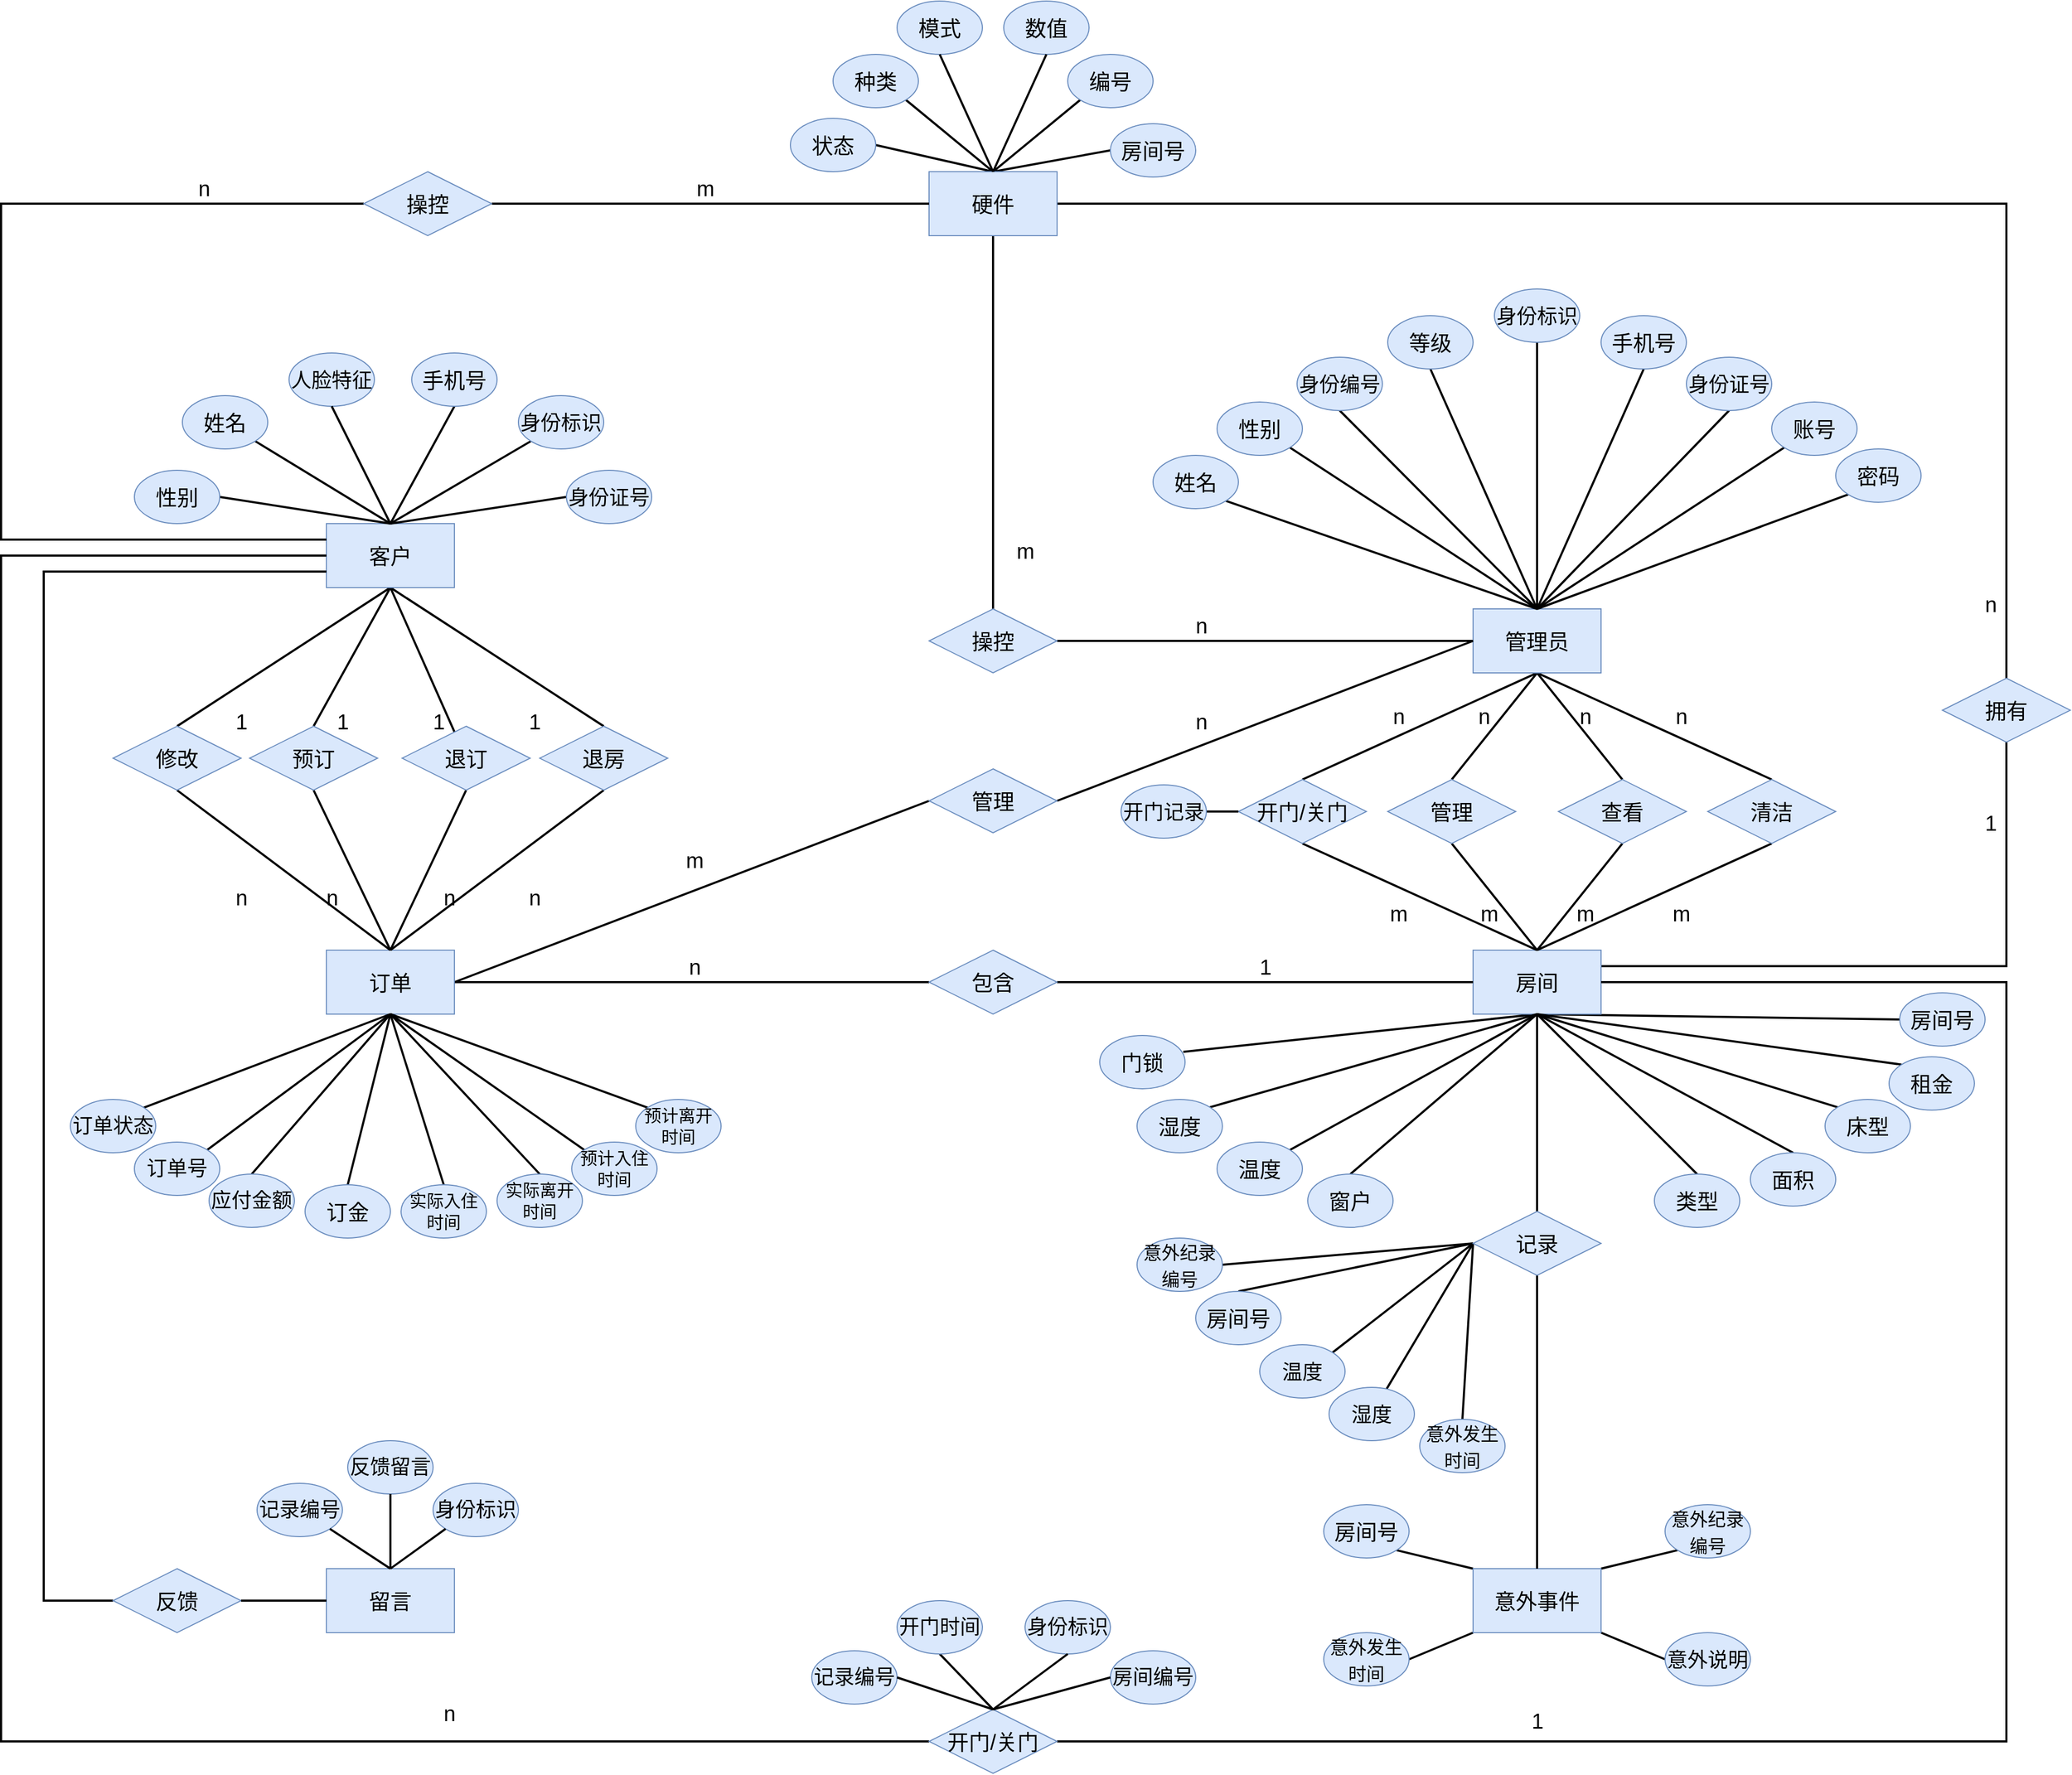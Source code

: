 <mxfile version="14.6.13" type="device"><diagram id="RHbiaUiop1bYBgkqb_Qx" name="Page-1"><mxGraphModel dx="1551" dy="1380" grid="1" gridSize="10" guides="1" tooltips="1" connect="1" arrows="1" fold="1" page="1" pageScale="1" pageWidth="2339" pageHeight="3300" math="0" shadow="0"><root><mxCell id="0"/><mxCell id="1" parent="0"/><mxCell id="jXNjeqNvcFbAHxmj4MXC-11" style="rounded=0;orthogonalLoop=1;jettySize=auto;html=1;exitX=0.5;exitY=1;exitDx=0;exitDy=0;startArrow=none;startFill=0;endArrow=none;endFill=0;strokeWidth=2;fontSize=20;" parent="1" source="jXNjeqNvcFbAHxmj4MXC-1" target="jXNjeqNvcFbAHxmj4MXC-6" edge="1"><mxGeometry relative="1" as="geometry"/></mxCell><mxCell id="jXNjeqNvcFbAHxmj4MXC-13" style="rounded=0;orthogonalLoop=1;jettySize=auto;html=1;exitX=0.5;exitY=1;exitDx=0;exitDy=0;entryX=0.5;entryY=0;entryDx=0;entryDy=0;startArrow=none;startFill=0;endArrow=none;endFill=0;strokeWidth=2;fontSize=20;" parent="1" source="jXNjeqNvcFbAHxmj4MXC-1" target="jXNjeqNvcFbAHxmj4MXC-8" edge="1"><mxGeometry relative="1" as="geometry"/></mxCell><mxCell id="jXNjeqNvcFbAHxmj4MXC-14" style="edgeStyle=none;rounded=0;orthogonalLoop=1;jettySize=auto;html=1;exitX=0.5;exitY=1;exitDx=0;exitDy=0;entryX=0.5;entryY=0;entryDx=0;entryDy=0;startArrow=none;startFill=0;endArrow=none;endFill=0;strokeWidth=2;fontSize=20;" parent="1" source="jXNjeqNvcFbAHxmj4MXC-1" target="jXNjeqNvcFbAHxmj4MXC-9" edge="1"><mxGeometry relative="1" as="geometry"/></mxCell><mxCell id="jXNjeqNvcFbAHxmj4MXC-59" style="edgeStyle=none;rounded=0;orthogonalLoop=1;jettySize=auto;html=1;exitX=0.5;exitY=1;exitDx=0;exitDy=0;entryX=0.5;entryY=0;entryDx=0;entryDy=0;fontSize=20;startArrow=none;startFill=0;endArrow=none;endFill=0;strokeWidth=2;" parent="1" source="jXNjeqNvcFbAHxmj4MXC-1" target="jXNjeqNvcFbAHxmj4MXC-58" edge="1"><mxGeometry relative="1" as="geometry"/></mxCell><mxCell id="jXNjeqNvcFbAHxmj4MXC-1" value="客户" style="rounded=0;whiteSpace=wrap;html=1;fillColor=#dae8fc;strokeColor=#6c8ebf;fontSize=20;" parent="1" vertex="1"><mxGeometry x="585" y="890" width="120" height="60" as="geometry"/></mxCell><mxCell id="jXNjeqNvcFbAHxmj4MXC-33" style="edgeStyle=none;rounded=0;orthogonalLoop=1;jettySize=auto;html=1;exitX=1;exitY=0.5;exitDx=0;exitDy=0;entryX=0;entryY=0.5;entryDx=0;entryDy=0;fontSize=20;startArrow=none;startFill=0;endArrow=none;endFill=0;strokeWidth=2;" parent="1" source="jXNjeqNvcFbAHxmj4MXC-2" target="jXNjeqNvcFbAHxmj4MXC-32" edge="1"><mxGeometry relative="1" as="geometry"/></mxCell><mxCell id="jXNjeqNvcFbAHxmj4MXC-40" style="rounded=0;orthogonalLoop=1;jettySize=auto;html=1;exitX=1;exitY=0.5;exitDx=0;exitDy=0;entryX=0;entryY=0.5;entryDx=0;entryDy=0;fontSize=20;startArrow=none;startFill=0;endArrow=none;endFill=0;strokeWidth=2;" parent="1" source="jXNjeqNvcFbAHxmj4MXC-2" target="jXNjeqNvcFbAHxmj4MXC-7" edge="1"><mxGeometry relative="1" as="geometry"/></mxCell><mxCell id="jXNjeqNvcFbAHxmj4MXC-2" value="订单" style="rounded=0;whiteSpace=wrap;html=1;fillColor=#dae8fc;strokeColor=#6c8ebf;fontSize=20;" parent="1" vertex="1"><mxGeometry x="585" y="1290" width="120" height="60" as="geometry"/></mxCell><mxCell id="jXNjeqNvcFbAHxmj4MXC-23" style="edgeStyle=none;rounded=0;orthogonalLoop=1;jettySize=auto;html=1;exitX=0.5;exitY=1;exitDx=0;exitDy=0;entryX=0.5;entryY=0;entryDx=0;entryDy=0;fontSize=20;startArrow=none;startFill=0;endArrow=none;endFill=0;strokeWidth=2;" parent="1" source="jXNjeqNvcFbAHxmj4MXC-4" target="jXNjeqNvcFbAHxmj4MXC-22" edge="1"><mxGeometry relative="1" as="geometry"/></mxCell><mxCell id="jXNjeqNvcFbAHxmj4MXC-28" style="edgeStyle=none;rounded=0;orthogonalLoop=1;jettySize=auto;html=1;exitX=0.5;exitY=1;exitDx=0;exitDy=0;entryX=0.5;entryY=0;entryDx=0;entryDy=0;fontSize=20;startArrow=none;startFill=0;endArrow=none;endFill=0;strokeWidth=2;" parent="1" source="jXNjeqNvcFbAHxmj4MXC-4" target="jXNjeqNvcFbAHxmj4MXC-26" edge="1"><mxGeometry relative="1" as="geometry"/></mxCell><mxCell id="jXNjeqNvcFbAHxmj4MXC-29" style="edgeStyle=none;rounded=0;orthogonalLoop=1;jettySize=auto;html=1;exitX=0.5;exitY=1;exitDx=0;exitDy=0;entryX=0.5;entryY=0;entryDx=0;entryDy=0;fontSize=20;startArrow=none;startFill=0;endArrow=none;endFill=0;strokeWidth=2;" parent="1" source="jXNjeqNvcFbAHxmj4MXC-4" target="jXNjeqNvcFbAHxmj4MXC-27" edge="1"><mxGeometry relative="1" as="geometry"/></mxCell><mxCell id="jXNjeqNvcFbAHxmj4MXC-81" style="edgeStyle=none;rounded=0;orthogonalLoop=1;jettySize=auto;html=1;exitX=0.5;exitY=1;exitDx=0;exitDy=0;entryX=0.5;entryY=0;entryDx=0;entryDy=0;fontSize=20;startArrow=none;startFill=0;endArrow=none;endFill=0;strokeWidth=2;" parent="1" source="jXNjeqNvcFbAHxmj4MXC-4" target="jXNjeqNvcFbAHxmj4MXC-80" edge="1"><mxGeometry relative="1" as="geometry"/></mxCell><mxCell id="jXNjeqNvcFbAHxmj4MXC-4" value="管理员" style="rounded=0;whiteSpace=wrap;html=1;fillColor=#dae8fc;strokeColor=#6c8ebf;fontSize=20;" parent="1" vertex="1"><mxGeometry x="1660" y="970" width="120" height="60" as="geometry"/></mxCell><mxCell id="jXNjeqNvcFbAHxmj4MXC-90" style="edgeStyle=orthogonalEdgeStyle;rounded=0;orthogonalLoop=1;jettySize=auto;html=1;exitX=1;exitY=0.25;exitDx=0;exitDy=0;entryX=0.5;entryY=1;entryDx=0;entryDy=0;fontSize=20;startArrow=none;startFill=0;endArrow=none;endFill=0;strokeWidth=2;" parent="1" source="jXNjeqNvcFbAHxmj4MXC-5" target="jXNjeqNvcFbAHxmj4MXC-36" edge="1"><mxGeometry relative="1" as="geometry"/></mxCell><mxCell id="Fq0jTe8_A1v74VVec2fZ-3" style="edgeStyle=none;rounded=0;orthogonalLoop=1;jettySize=auto;html=1;exitX=0.5;exitY=1;exitDx=0;exitDy=0;entryX=0.979;entryY=0.307;entryDx=0;entryDy=0;entryPerimeter=0;endArrow=none;endFill=0;strokeWidth=2;" parent="1" source="jXNjeqNvcFbAHxmj4MXC-5" target="jXNjeqNvcFbAHxmj4MXC-161" edge="1"><mxGeometry relative="1" as="geometry"/></mxCell><mxCell id="Fq0jTe8_A1v74VVec2fZ-6" style="edgeStyle=none;rounded=0;orthogonalLoop=1;jettySize=auto;html=1;exitX=0.5;exitY=1;exitDx=0;exitDy=0;entryX=0.5;entryY=0;entryDx=0;entryDy=0;endArrow=none;endFill=0;strokeWidth=2;" parent="1" source="jXNjeqNvcFbAHxmj4MXC-5" target="Fq0jTe8_A1v74VVec2fZ-5" edge="1"><mxGeometry relative="1" as="geometry"/></mxCell><mxCell id="Fq0jTe8_A1v74VVec2fZ-14" style="edgeStyle=none;rounded=0;orthogonalLoop=1;jettySize=auto;html=1;exitX=0.5;exitY=1;exitDx=0;exitDy=0;entryX=0;entryY=0.5;entryDx=0;entryDy=0;endArrow=none;endFill=0;strokeWidth=2;" parent="1" source="jXNjeqNvcFbAHxmj4MXC-5" target="jXNjeqNvcFbAHxmj4MXC-156" edge="1"><mxGeometry relative="1" as="geometry"/></mxCell><mxCell id="jXNjeqNvcFbAHxmj4MXC-5" value="房间" style="rounded=0;whiteSpace=wrap;html=1;fillColor=#dae8fc;strokeColor=#6c8ebf;fontSize=20;" parent="1" vertex="1"><mxGeometry x="1660" y="1290" width="120" height="60" as="geometry"/></mxCell><mxCell id="jXNjeqNvcFbAHxmj4MXC-61" style="edgeStyle=none;rounded=0;orthogonalLoop=1;jettySize=auto;html=1;exitX=0.5;exitY=1;exitDx=0;exitDy=0;fontSize=20;startArrow=none;startFill=0;endArrow=none;endFill=0;strokeWidth=2;entryX=0.5;entryY=0;entryDx=0;entryDy=0;" parent="1" source="jXNjeqNvcFbAHxmj4MXC-6" target="jXNjeqNvcFbAHxmj4MXC-2" edge="1"><mxGeometry relative="1" as="geometry"><mxPoint x="670" y="1250" as="targetPoint"/></mxGeometry></mxCell><mxCell id="jXNjeqNvcFbAHxmj4MXC-6" value="退订" style="rhombus;whiteSpace=wrap;html=1;fillColor=#dae8fc;strokeColor=#6c8ebf;fontSize=20;" parent="1" vertex="1"><mxGeometry x="656" y="1080" width="120" height="60" as="geometry"/></mxCell><mxCell id="jXNjeqNvcFbAHxmj4MXC-18" style="edgeStyle=none;rounded=0;orthogonalLoop=1;jettySize=auto;html=1;exitX=1;exitY=0.5;exitDx=0;exitDy=0;entryX=0;entryY=0.5;entryDx=0;entryDy=0;startArrow=none;startFill=0;endArrow=none;endFill=0;strokeWidth=2;fontSize=20;" parent="1" source="jXNjeqNvcFbAHxmj4MXC-7" target="jXNjeqNvcFbAHxmj4MXC-4" edge="1"><mxGeometry relative="1" as="geometry"/></mxCell><mxCell id="jXNjeqNvcFbAHxmj4MXC-7" value="管理" style="rhombus;whiteSpace=wrap;html=1;fillColor=#dae8fc;strokeColor=#6c8ebf;fontSize=20;" parent="1" vertex="1"><mxGeometry x="1150" y="1120" width="120" height="60" as="geometry"/></mxCell><mxCell id="jXNjeqNvcFbAHxmj4MXC-15" style="edgeStyle=none;rounded=0;orthogonalLoop=1;jettySize=auto;html=1;exitX=0.5;exitY=1;exitDx=0;exitDy=0;entryX=0.5;entryY=0;entryDx=0;entryDy=0;startArrow=none;startFill=0;endArrow=none;endFill=0;strokeWidth=2;fontSize=20;" parent="1" source="jXNjeqNvcFbAHxmj4MXC-8" target="jXNjeqNvcFbAHxmj4MXC-2" edge="1"><mxGeometry relative="1" as="geometry"/></mxCell><mxCell id="jXNjeqNvcFbAHxmj4MXC-8" value="预订" style="rhombus;whiteSpace=wrap;html=1;fillColor=#dae8fc;strokeColor=#6c8ebf;fontSize=20;" parent="1" vertex="1"><mxGeometry x="513" y="1080" width="120" height="60" as="geometry"/></mxCell><mxCell id="jXNjeqNvcFbAHxmj4MXC-16" style="edgeStyle=none;rounded=0;orthogonalLoop=1;jettySize=auto;html=1;exitX=0.5;exitY=1;exitDx=0;exitDy=0;entryX=0.5;entryY=0;entryDx=0;entryDy=0;startArrow=none;startFill=0;endArrow=none;endFill=0;strokeWidth=2;fontSize=20;" parent="1" source="jXNjeqNvcFbAHxmj4MXC-9" target="jXNjeqNvcFbAHxmj4MXC-2" edge="1"><mxGeometry relative="1" as="geometry"/></mxCell><mxCell id="jXNjeqNvcFbAHxmj4MXC-9" value="退房" style="rhombus;whiteSpace=wrap;html=1;fillColor=#dae8fc;strokeColor=#6c8ebf;fontSize=20;" parent="1" vertex="1"><mxGeometry x="785" y="1080" width="120" height="60" as="geometry"/></mxCell><mxCell id="jXNjeqNvcFbAHxmj4MXC-19" value="n" style="text;html=1;align=center;verticalAlign=middle;resizable=0;points=[];autosize=1;strokeColor=none;fontSize=20;" parent="1" vertex="1"><mxGeometry x="1390" y="1060" width="30" height="30" as="geometry"/></mxCell><mxCell id="jXNjeqNvcFbAHxmj4MXC-20" value="m" style="text;html=1;align=center;verticalAlign=middle;resizable=0;points=[];autosize=1;strokeColor=none;fontSize=20;" parent="1" vertex="1"><mxGeometry x="915" y="1190" width="30" height="30" as="geometry"/></mxCell><mxCell id="jXNjeqNvcFbAHxmj4MXC-24" style="edgeStyle=none;rounded=0;orthogonalLoop=1;jettySize=auto;html=1;exitX=0.5;exitY=1;exitDx=0;exitDy=0;entryX=0.5;entryY=0;entryDx=0;entryDy=0;fontSize=20;startArrow=none;startFill=0;endArrow=none;endFill=0;strokeWidth=2;" parent="1" source="jXNjeqNvcFbAHxmj4MXC-22" target="jXNjeqNvcFbAHxmj4MXC-5" edge="1"><mxGeometry relative="1" as="geometry"/></mxCell><mxCell id="jXNjeqNvcFbAHxmj4MXC-22" value="管理" style="rhombus;whiteSpace=wrap;html=1;fillColor=#dae8fc;strokeColor=#6c8ebf;fontSize=20;" parent="1" vertex="1"><mxGeometry x="1580" y="1130" width="120" height="60" as="geometry"/></mxCell><mxCell id="jXNjeqNvcFbAHxmj4MXC-38" style="edgeStyle=elbowEdgeStyle;rounded=0;orthogonalLoop=1;jettySize=auto;html=1;exitX=1;exitY=0.5;exitDx=0;exitDy=0;entryX=0.5;entryY=0;entryDx=0;entryDy=0;fontSize=20;startArrow=none;startFill=0;endArrow=none;endFill=0;strokeWidth=2;" parent="1" source="jXNjeqNvcFbAHxmj4MXC-25" target="jXNjeqNvcFbAHxmj4MXC-36" edge="1"><mxGeometry relative="1" as="geometry"><Array as="points"><mxPoint x="2160" y="940"/><mxPoint x="1990" y="950"/></Array></mxGeometry></mxCell><mxCell id="jXNjeqNvcFbAHxmj4MXC-50" style="edgeStyle=none;rounded=0;orthogonalLoop=1;jettySize=auto;html=1;exitX=0.5;exitY=1;exitDx=0;exitDy=0;entryX=0.5;entryY=0;entryDx=0;entryDy=0;fontSize=20;startArrow=none;startFill=0;endArrow=none;endFill=0;strokeWidth=2;" parent="1" source="jXNjeqNvcFbAHxmj4MXC-25" target="jXNjeqNvcFbAHxmj4MXC-46" edge="1"><mxGeometry relative="1" as="geometry"/></mxCell><mxCell id="jXNjeqNvcFbAHxmj4MXC-111" style="rounded=0;orthogonalLoop=1;jettySize=auto;html=1;exitX=0.5;exitY=0;exitDx=0;exitDy=0;entryX=1;entryY=1;entryDx=0;entryDy=0;fontSize=20;startArrow=none;startFill=0;endArrow=none;endFill=0;strokeWidth=2;" parent="1" source="jXNjeqNvcFbAHxmj4MXC-25" target="jXNjeqNvcFbAHxmj4MXC-106" edge="1"><mxGeometry relative="1" as="geometry"/></mxCell><mxCell id="jXNjeqNvcFbAHxmj4MXC-114" style="edgeStyle=none;rounded=0;orthogonalLoop=1;jettySize=auto;html=1;exitX=0.5;exitY=0;exitDx=0;exitDy=0;entryX=0;entryY=1;entryDx=0;entryDy=0;fontSize=20;startArrow=none;startFill=0;endArrow=none;endFill=0;strokeWidth=2;" parent="1" source="jXNjeqNvcFbAHxmj4MXC-25" target="jXNjeqNvcFbAHxmj4MXC-108" edge="1"><mxGeometry relative="1" as="geometry"/></mxCell><mxCell id="jXNjeqNvcFbAHxmj4MXC-116" style="edgeStyle=none;rounded=0;orthogonalLoop=1;jettySize=auto;html=1;exitX=0.5;exitY=0;exitDx=0;exitDy=0;entryX=0;entryY=0.5;entryDx=0;entryDy=0;fontSize=20;startArrow=none;startFill=0;endArrow=none;endFill=0;strokeWidth=2;" parent="1" source="jXNjeqNvcFbAHxmj4MXC-25" target="jXNjeqNvcFbAHxmj4MXC-109" edge="1"><mxGeometry relative="1" as="geometry"/></mxCell><mxCell id="jXNjeqNvcFbAHxmj4MXC-117" style="edgeStyle=none;rounded=0;orthogonalLoop=1;jettySize=auto;html=1;exitX=0.5;exitY=0;exitDx=0;exitDy=0;entryX=1;entryY=0.5;entryDx=0;entryDy=0;fontSize=20;startArrow=none;startFill=0;endArrow=none;endFill=0;strokeWidth=2;" parent="1" source="jXNjeqNvcFbAHxmj4MXC-25" target="jXNjeqNvcFbAHxmj4MXC-105" edge="1"><mxGeometry relative="1" as="geometry"/></mxCell><mxCell id="jXNjeqNvcFbAHxmj4MXC-25" value="硬件" style="rounded=0;whiteSpace=wrap;html=1;fillColor=#dae8fc;strokeColor=#6c8ebf;fontSize=20;" parent="1" vertex="1"><mxGeometry x="1150" y="560" width="120" height="60" as="geometry"/></mxCell><mxCell id="jXNjeqNvcFbAHxmj4MXC-82" style="edgeStyle=none;rounded=0;orthogonalLoop=1;jettySize=auto;html=1;exitX=0.5;exitY=1;exitDx=0;exitDy=0;entryX=0.5;entryY=0;entryDx=0;entryDy=0;fontSize=20;startArrow=none;startFill=0;endArrow=none;endFill=0;strokeWidth=2;" parent="1" source="jXNjeqNvcFbAHxmj4MXC-26" target="jXNjeqNvcFbAHxmj4MXC-5" edge="1"><mxGeometry relative="1" as="geometry"/></mxCell><mxCell id="jXNjeqNvcFbAHxmj4MXC-26" value="开门/关门" style="rhombus;whiteSpace=wrap;html=1;fillColor=#dae8fc;strokeColor=#6c8ebf;fontSize=20;" parent="1" vertex="1"><mxGeometry x="1440" y="1130" width="120" height="60" as="geometry"/></mxCell><mxCell id="jXNjeqNvcFbAHxmj4MXC-31" style="edgeStyle=none;rounded=0;orthogonalLoop=1;jettySize=auto;html=1;exitX=0.5;exitY=1;exitDx=0;exitDy=0;entryX=0.5;entryY=0;entryDx=0;entryDy=0;fontSize=20;startArrow=none;startFill=0;endArrow=none;endFill=0;strokeWidth=2;" parent="1" source="jXNjeqNvcFbAHxmj4MXC-27" target="jXNjeqNvcFbAHxmj4MXC-5" edge="1"><mxGeometry relative="1" as="geometry"/></mxCell><mxCell id="jXNjeqNvcFbAHxmj4MXC-27" value="查看" style="rhombus;whiteSpace=wrap;html=1;fillColor=#dae8fc;strokeColor=#6c8ebf;fontSize=20;" parent="1" vertex="1"><mxGeometry x="1740" y="1130" width="120" height="60" as="geometry"/></mxCell><mxCell id="jXNjeqNvcFbAHxmj4MXC-34" style="edgeStyle=none;rounded=0;orthogonalLoop=1;jettySize=auto;html=1;exitX=1;exitY=0.5;exitDx=0;exitDy=0;entryX=0;entryY=0.5;entryDx=0;entryDy=0;fontSize=20;startArrow=none;startFill=0;endArrow=none;endFill=0;strokeWidth=2;" parent="1" source="jXNjeqNvcFbAHxmj4MXC-32" target="jXNjeqNvcFbAHxmj4MXC-5" edge="1"><mxGeometry relative="1" as="geometry"/></mxCell><mxCell id="jXNjeqNvcFbAHxmj4MXC-32" value="包含" style="rhombus;whiteSpace=wrap;html=1;fillColor=#dae8fc;strokeColor=#6c8ebf;fontSize=20;" parent="1" vertex="1"><mxGeometry x="1150" y="1290" width="120" height="60" as="geometry"/></mxCell><mxCell id="jXNjeqNvcFbAHxmj4MXC-36" value="拥有" style="rhombus;whiteSpace=wrap;html=1;fillColor=#dae8fc;strokeColor=#6c8ebf;fontSize=20;" parent="1" vertex="1"><mxGeometry x="2100" y="1035" width="120" height="60" as="geometry"/></mxCell><mxCell id="jXNjeqNvcFbAHxmj4MXC-42" value="1" style="text;html=1;align=center;verticalAlign=middle;resizable=0;points=[];autosize=1;strokeColor=none;fontSize=20;" parent="1" vertex="1"><mxGeometry x="2130" y="1155" width="30" height="30" as="geometry"/></mxCell><mxCell id="jXNjeqNvcFbAHxmj4MXC-45" value="n" style="text;html=1;align=center;verticalAlign=middle;resizable=0;points=[];autosize=1;strokeColor=none;fontSize=20;" parent="1" vertex="1"><mxGeometry x="2130" y="950" width="30" height="30" as="geometry"/></mxCell><mxCell id="jXNjeqNvcFbAHxmj4MXC-51" style="edgeStyle=none;rounded=0;orthogonalLoop=1;jettySize=auto;html=1;exitX=1;exitY=0.5;exitDx=0;exitDy=0;fontSize=20;startArrow=none;startFill=0;endArrow=none;endFill=0;strokeWidth=2;" parent="1" source="jXNjeqNvcFbAHxmj4MXC-46" target="jXNjeqNvcFbAHxmj4MXC-4" edge="1"><mxGeometry relative="1" as="geometry"/></mxCell><mxCell id="jXNjeqNvcFbAHxmj4MXC-46" value="操控" style="rhombus;whiteSpace=wrap;html=1;fillColor=#dae8fc;strokeColor=#6c8ebf;fontSize=20;" parent="1" vertex="1"><mxGeometry x="1150" y="970" width="120" height="60" as="geometry"/></mxCell><mxCell id="jXNjeqNvcFbAHxmj4MXC-49" style="edgeStyle=none;rounded=0;orthogonalLoop=1;jettySize=auto;html=1;exitX=1;exitY=0.5;exitDx=0;exitDy=0;fontSize=20;startArrow=none;startFill=0;endArrow=none;endFill=0;strokeWidth=2;" parent="1" source="jXNjeqNvcFbAHxmj4MXC-47" target="jXNjeqNvcFbAHxmj4MXC-25" edge="1"><mxGeometry relative="1" as="geometry"/></mxCell><mxCell id="ClBhQwS-vTygJdcU1Dl9-3" style="edgeStyle=orthogonalEdgeStyle;rounded=0;orthogonalLoop=1;jettySize=auto;html=1;exitX=0;exitY=0.5;exitDx=0;exitDy=0;entryX=0;entryY=0.25;entryDx=0;entryDy=0;endArrow=none;endFill=0;strokeWidth=2;" parent="1" source="jXNjeqNvcFbAHxmj4MXC-47" target="jXNjeqNvcFbAHxmj4MXC-1" edge="1"><mxGeometry relative="1" as="geometry"><Array as="points"><mxPoint x="280" y="590"/><mxPoint x="280" y="905"/></Array></mxGeometry></mxCell><mxCell id="jXNjeqNvcFbAHxmj4MXC-47" value="操控" style="rhombus;whiteSpace=wrap;html=1;fillColor=#dae8fc;strokeColor=#6c8ebf;fontSize=20;" parent="1" vertex="1"><mxGeometry x="620" y="560" width="120" height="60" as="geometry"/></mxCell><mxCell id="jXNjeqNvcFbAHxmj4MXC-53" value="m" style="text;html=1;align=center;verticalAlign=middle;resizable=0;points=[];autosize=1;strokeColor=none;fontSize=20;" parent="1" vertex="1"><mxGeometry x="925" y="560" width="30" height="30" as="geometry"/></mxCell><mxCell id="jXNjeqNvcFbAHxmj4MXC-55" value="n" style="text;html=1;align=center;verticalAlign=middle;resizable=0;points=[];autosize=1;strokeColor=none;fontSize=20;" parent="1" vertex="1"><mxGeometry x="1390" y="970" width="30" height="30" as="geometry"/></mxCell><mxCell id="jXNjeqNvcFbAHxmj4MXC-56" value="m" style="text;html=1;align=center;verticalAlign=middle;resizable=0;points=[];autosize=1;strokeColor=none;fontSize=20;" parent="1" vertex="1"><mxGeometry x="1225" y="900" width="30" height="30" as="geometry"/></mxCell><mxCell id="jXNjeqNvcFbAHxmj4MXC-57" value="1" style="text;html=1;align=center;verticalAlign=middle;resizable=0;points=[];autosize=1;strokeColor=none;fontSize=20;" parent="1" vertex="1"><mxGeometry x="490" y="1060" width="30" height="30" as="geometry"/></mxCell><mxCell id="jXNjeqNvcFbAHxmj4MXC-60" style="edgeStyle=none;rounded=0;orthogonalLoop=1;jettySize=auto;html=1;exitX=0.5;exitY=1;exitDx=0;exitDy=0;entryX=0.5;entryY=0;entryDx=0;entryDy=0;fontSize=20;startArrow=none;startFill=0;endArrow=none;endFill=0;strokeWidth=2;" parent="1" source="jXNjeqNvcFbAHxmj4MXC-58" target="jXNjeqNvcFbAHxmj4MXC-2" edge="1"><mxGeometry relative="1" as="geometry"/></mxCell><mxCell id="jXNjeqNvcFbAHxmj4MXC-58" value="修改" style="rhombus;whiteSpace=wrap;html=1;fillColor=#dae8fc;strokeColor=#6c8ebf;fontSize=20;" parent="1" vertex="1"><mxGeometry x="385" y="1080" width="120" height="60" as="geometry"/></mxCell><mxCell id="jXNjeqNvcFbAHxmj4MXC-63" value="n" style="text;html=1;align=center;verticalAlign=middle;resizable=0;points=[];autosize=1;strokeColor=none;fontSize=20;" parent="1" vertex="1"><mxGeometry x="490" y="1225" width="30" height="30" as="geometry"/></mxCell><mxCell id="jXNjeqNvcFbAHxmj4MXC-64" value="1" style="text;html=1;align=center;verticalAlign=middle;resizable=0;points=[];autosize=1;strokeColor=none;fontSize=20;" parent="1" vertex="1"><mxGeometry x="765" y="1060" width="30" height="30" as="geometry"/></mxCell><mxCell id="jXNjeqNvcFbAHxmj4MXC-65" value="1" style="text;html=1;align=center;verticalAlign=middle;resizable=0;points=[];autosize=1;strokeColor=none;fontSize=20;" parent="1" vertex="1"><mxGeometry x="585" y="1060" width="30" height="30" as="geometry"/></mxCell><mxCell id="jXNjeqNvcFbAHxmj4MXC-66" value="1" style="text;html=1;align=center;verticalAlign=middle;resizable=0;points=[];autosize=1;strokeColor=none;fontSize=20;" parent="1" vertex="1"><mxGeometry x="675" y="1060" width="30" height="30" as="geometry"/></mxCell><mxCell id="jXNjeqNvcFbAHxmj4MXC-67" value="n" style="text;html=1;align=center;verticalAlign=middle;resizable=0;points=[];autosize=1;strokeColor=none;fontSize=20;" parent="1" vertex="1"><mxGeometry x="575" y="1225" width="30" height="30" as="geometry"/></mxCell><mxCell id="jXNjeqNvcFbAHxmj4MXC-68" value="n" style="text;html=1;align=center;verticalAlign=middle;resizable=0;points=[];autosize=1;strokeColor=none;fontSize=20;" parent="1" vertex="1"><mxGeometry x="685" y="1225" width="30" height="30" as="geometry"/></mxCell><mxCell id="jXNjeqNvcFbAHxmj4MXC-69" value="n" style="text;html=1;align=center;verticalAlign=middle;resizable=0;points=[];autosize=1;strokeColor=none;fontSize=20;" parent="1" vertex="1"><mxGeometry x="765" y="1225" width="30" height="30" as="geometry"/></mxCell><mxCell id="jXNjeqNvcFbAHxmj4MXC-70" value="n" style="text;html=1;align=center;verticalAlign=middle;resizable=0;points=[];autosize=1;strokeColor=none;fontSize=20;" parent="1" vertex="1"><mxGeometry x="915" y="1290" width="30" height="30" as="geometry"/></mxCell><mxCell id="jXNjeqNvcFbAHxmj4MXC-71" value="1" style="text;html=1;align=center;verticalAlign=middle;resizable=0;points=[];autosize=1;strokeColor=none;fontSize=20;" parent="1" vertex="1"><mxGeometry x="1450" y="1290" width="30" height="30" as="geometry"/></mxCell><mxCell id="jXNjeqNvcFbAHxmj4MXC-83" style="edgeStyle=none;rounded=0;orthogonalLoop=1;jettySize=auto;html=1;exitX=0.5;exitY=1;exitDx=0;exitDy=0;entryX=0.5;entryY=0;entryDx=0;entryDy=0;fontSize=20;startArrow=none;startFill=0;endArrow=none;endFill=0;strokeWidth=2;" parent="1" source="jXNjeqNvcFbAHxmj4MXC-80" target="jXNjeqNvcFbAHxmj4MXC-5" edge="1"><mxGeometry relative="1" as="geometry"/></mxCell><mxCell id="jXNjeqNvcFbAHxmj4MXC-80" value="清洁" style="rhombus;whiteSpace=wrap;html=1;fillColor=#dae8fc;strokeColor=#6c8ebf;fontSize=20;" parent="1" vertex="1"><mxGeometry x="1880" y="1130" width="120" height="60" as="geometry"/></mxCell><mxCell id="jXNjeqNvcFbAHxmj4MXC-185" style="edgeStyle=none;rounded=0;orthogonalLoop=1;jettySize=auto;html=1;exitX=0.5;exitY=0;exitDx=0;exitDy=0;entryX=0.5;entryY=1;entryDx=0;entryDy=0;fontSize=19;startArrow=none;startFill=0;endArrow=none;endFill=0;strokeWidth=2;" parent="1" source="jXNjeqNvcFbAHxmj4MXC-86" target="jXNjeqNvcFbAHxmj4MXC-184" edge="1"><mxGeometry relative="1" as="geometry"/></mxCell><mxCell id="ClBhQwS-vTygJdcU1Dl9-2" style="edgeStyle=orthogonalEdgeStyle;rounded=0;orthogonalLoop=1;jettySize=auto;html=1;exitX=0;exitY=0.5;exitDx=0;exitDy=0;entryX=0;entryY=0.5;entryDx=0;entryDy=0;strokeWidth=2;endArrow=none;endFill=0;" parent="1" source="jXNjeqNvcFbAHxmj4MXC-86" target="jXNjeqNvcFbAHxmj4MXC-1" edge="1"><mxGeometry relative="1" as="geometry"><Array as="points"><mxPoint x="280" y="2032"/><mxPoint x="280" y="920"/></Array></mxGeometry></mxCell><mxCell id="ClBhQwS-vTygJdcU1Dl9-8" style="edgeStyle=orthogonalEdgeStyle;rounded=0;orthogonalLoop=1;jettySize=auto;html=1;exitX=1;exitY=0.5;exitDx=0;exitDy=0;entryX=1;entryY=0.5;entryDx=0;entryDy=0;endArrow=none;endFill=0;strokeWidth=2;" parent="1" source="jXNjeqNvcFbAHxmj4MXC-86" target="jXNjeqNvcFbAHxmj4MXC-5" edge="1"><mxGeometry relative="1" as="geometry"><Array as="points"><mxPoint x="2160" y="2032"/><mxPoint x="2160" y="1320"/></Array></mxGeometry></mxCell><mxCell id="jXNjeqNvcFbAHxmj4MXC-86" value="开门/关门" style="rhombus;whiteSpace=wrap;html=1;fillColor=#dae8fc;strokeColor=#6c8ebf;fontSize=20;" parent="1" vertex="1"><mxGeometry x="1150" y="2002" width="120" height="60" as="geometry"/></mxCell><mxCell id="jXNjeqNvcFbAHxmj4MXC-92" value="n" style="text;html=1;align=center;verticalAlign=middle;resizable=0;points=[];autosize=1;strokeColor=none;fontSize=20;" parent="1" vertex="1"><mxGeometry x="685" y="1990" width="30" height="30" as="geometry"/></mxCell><mxCell id="jXNjeqNvcFbAHxmj4MXC-93" value="1" style="text;html=1;align=center;verticalAlign=middle;resizable=0;points=[];autosize=1;strokeColor=none;fontSize=20;" parent="1" vertex="1"><mxGeometry x="1705" y="1997" width="30" height="30" as="geometry"/></mxCell><mxCell id="jXNjeqNvcFbAHxmj4MXC-94" value="n" style="text;html=1;align=center;verticalAlign=middle;resizable=0;points=[];autosize=1;strokeColor=none;fontSize=20;" parent="1" vertex="1"><mxGeometry x="1575" y="1055" width="30" height="30" as="geometry"/></mxCell><mxCell id="jXNjeqNvcFbAHxmj4MXC-95" value="m" style="text;html=1;align=center;verticalAlign=middle;resizable=0;points=[];autosize=1;strokeColor=none;fontSize=20;" parent="1" vertex="1"><mxGeometry x="1575" y="1240" width="30" height="30" as="geometry"/></mxCell><mxCell id="jXNjeqNvcFbAHxmj4MXC-96" value="n" style="text;html=1;align=center;verticalAlign=middle;resizable=0;points=[];autosize=1;strokeColor=none;fontSize=20;" parent="1" vertex="1"><mxGeometry x="1655" y="1055" width="30" height="30" as="geometry"/></mxCell><mxCell id="jXNjeqNvcFbAHxmj4MXC-97" value="m" style="text;html=1;align=center;verticalAlign=middle;resizable=0;points=[];autosize=1;strokeColor=none;fontSize=20;" parent="1" vertex="1"><mxGeometry x="1660" y="1240" width="30" height="30" as="geometry"/></mxCell><mxCell id="jXNjeqNvcFbAHxmj4MXC-98" value="m" style="text;html=1;align=center;verticalAlign=middle;resizable=0;points=[];autosize=1;strokeColor=none;fontSize=20;" parent="1" vertex="1"><mxGeometry x="1750" y="1240" width="30" height="30" as="geometry"/></mxCell><mxCell id="jXNjeqNvcFbAHxmj4MXC-100" value="m" style="text;html=1;align=center;verticalAlign=middle;resizable=0;points=[];autosize=1;strokeColor=none;fontSize=20;" parent="1" vertex="1"><mxGeometry x="1840" y="1240" width="30" height="30" as="geometry"/></mxCell><mxCell id="jXNjeqNvcFbAHxmj4MXC-101" value="n" style="text;html=1;align=center;verticalAlign=middle;resizable=0;points=[];autosize=1;strokeColor=none;fontSize=20;" parent="1" vertex="1"><mxGeometry x="1750" y="1055" width="30" height="30" as="geometry"/></mxCell><mxCell id="jXNjeqNvcFbAHxmj4MXC-102" value="n" style="text;html=1;align=center;verticalAlign=middle;resizable=0;points=[];autosize=1;strokeColor=none;fontSize=20;" parent="1" vertex="1"><mxGeometry x="1840" y="1055" width="30" height="30" as="geometry"/></mxCell><mxCell id="jXNjeqNvcFbAHxmj4MXC-167" style="edgeStyle=none;rounded=0;orthogonalLoop=1;jettySize=auto;html=1;exitX=1;exitY=0;exitDx=0;exitDy=0;entryX=0.5;entryY=1;entryDx=0;entryDy=0;fontSize=20;startArrow=none;startFill=0;endArrow=none;endFill=0;strokeWidth=2;" parent="1" source="jXNjeqNvcFbAHxmj4MXC-103" target="jXNjeqNvcFbAHxmj4MXC-5" edge="1"><mxGeometry relative="1" as="geometry"/></mxCell><mxCell id="jXNjeqNvcFbAHxmj4MXC-103" value="温度" style="ellipse;whiteSpace=wrap;html=1;fontSize=20;fillColor=#dae8fc;strokeColor=#6c8ebf;" parent="1" vertex="1"><mxGeometry x="1420" y="1470" width="80" height="50" as="geometry"/></mxCell><mxCell id="jXNjeqNvcFbAHxmj4MXC-171" style="edgeStyle=none;rounded=0;orthogonalLoop=1;jettySize=auto;html=1;exitX=1;exitY=0;exitDx=0;exitDy=0;entryX=0.5;entryY=1;entryDx=0;entryDy=0;fontSize=20;startArrow=none;startFill=0;endArrow=none;endFill=0;strokeWidth=2;" parent="1" source="jXNjeqNvcFbAHxmj4MXC-104" target="jXNjeqNvcFbAHxmj4MXC-5" edge="1"><mxGeometry relative="1" as="geometry"/></mxCell><mxCell id="jXNjeqNvcFbAHxmj4MXC-104" value="湿度" style="ellipse;whiteSpace=wrap;html=1;fontSize=20;fillColor=#dae8fc;strokeColor=#6c8ebf;" parent="1" vertex="1"><mxGeometry x="1345" y="1430" width="80" height="50" as="geometry"/></mxCell><mxCell id="jXNjeqNvcFbAHxmj4MXC-105" value="状态" style="ellipse;whiteSpace=wrap;html=1;fontSize=20;fillColor=#dae8fc;strokeColor=#6c8ebf;" parent="1" vertex="1"><mxGeometry x="1020" y="510" width="80" height="50" as="geometry"/></mxCell><mxCell id="jXNjeqNvcFbAHxmj4MXC-106" value="种类" style="ellipse;whiteSpace=wrap;html=1;fontSize=20;fillColor=#dae8fc;strokeColor=#6c8ebf;" parent="1" vertex="1"><mxGeometry x="1060" y="450" width="80" height="50" as="geometry"/></mxCell><mxCell id="jXNjeqNvcFbAHxmj4MXC-107" value="数值" style="ellipse;whiteSpace=wrap;html=1;fontSize=20;fillColor=#dae8fc;strokeColor=#6c8ebf;" parent="1" vertex="1"><mxGeometry x="1220" y="400" width="80" height="50" as="geometry"/></mxCell><mxCell id="jXNjeqNvcFbAHxmj4MXC-108" value="编号" style="ellipse;whiteSpace=wrap;html=1;fontSize=20;fillColor=#dae8fc;strokeColor=#6c8ebf;" parent="1" vertex="1"><mxGeometry x="1280" y="450" width="80" height="50" as="geometry"/></mxCell><mxCell id="jXNjeqNvcFbAHxmj4MXC-109" value="房间号" style="ellipse;whiteSpace=wrap;html=1;fontSize=20;fillColor=#dae8fc;strokeColor=#6c8ebf;" parent="1" vertex="1"><mxGeometry x="1320" y="515" width="80" height="50" as="geometry"/></mxCell><mxCell id="jXNjeqNvcFbAHxmj4MXC-115" style="edgeStyle=none;rounded=0;orthogonalLoop=1;jettySize=auto;html=1;exitX=0.75;exitY=0;exitDx=0;exitDy=0;fontSize=20;startArrow=none;startFill=0;endArrow=none;endFill=0;strokeWidth=2;" parent="1" source="jXNjeqNvcFbAHxmj4MXC-25" target="jXNjeqNvcFbAHxmj4MXC-25" edge="1"><mxGeometry relative="1" as="geometry"/></mxCell><mxCell id="jXNjeqNvcFbAHxmj4MXC-196" style="edgeStyle=none;rounded=0;orthogonalLoop=1;jettySize=auto;html=1;entryX=0.5;entryY=0;entryDx=0;entryDy=0;fontSize=20;startArrow=none;startFill=0;endArrow=none;endFill=0;strokeWidth=2;exitX=1;exitY=1;exitDx=0;exitDy=0;" parent="1" source="jXNjeqNvcFbAHxmj4MXC-118" target="jXNjeqNvcFbAHxmj4MXC-4" edge="1"><mxGeometry relative="1" as="geometry"><mxPoint x="1490" y="826" as="sourcePoint"/></mxGeometry></mxCell><mxCell id="jXNjeqNvcFbAHxmj4MXC-118" value="性别" style="ellipse;whiteSpace=wrap;html=1;fontSize=20;fillColor=#dae8fc;strokeColor=#6c8ebf;" parent="1" vertex="1"><mxGeometry x="1420" y="776" width="80" height="50" as="geometry"/></mxCell><mxCell id="jXNjeqNvcFbAHxmj4MXC-194" style="edgeStyle=none;rounded=0;orthogonalLoop=1;jettySize=auto;html=1;exitX=0.5;exitY=1;exitDx=0;exitDy=0;entryX=0.5;entryY=0;entryDx=0;entryDy=0;fontSize=20;startArrow=none;startFill=0;endArrow=none;endFill=0;strokeWidth=2;" parent="1" source="jXNjeqNvcFbAHxmj4MXC-119" target="jXNjeqNvcFbAHxmj4MXC-4" edge="1"><mxGeometry relative="1" as="geometry"/></mxCell><mxCell id="jXNjeqNvcFbAHxmj4MXC-119" value="&lt;span style=&quot;font-size: 19px&quot;&gt;身份编号&lt;/span&gt;" style="ellipse;whiteSpace=wrap;html=1;fontSize=20;fillColor=#dae8fc;strokeColor=#6c8ebf;" parent="1" vertex="1"><mxGeometry x="1495" y="734" width="80" height="50" as="geometry"/></mxCell><mxCell id="jXNjeqNvcFbAHxmj4MXC-191" style="edgeStyle=none;rounded=0;orthogonalLoop=1;jettySize=auto;html=1;exitX=0.5;exitY=1;exitDx=0;exitDy=0;entryX=0.5;entryY=0;entryDx=0;entryDy=0;fontSize=20;startArrow=none;startFill=0;endArrow=none;endFill=0;strokeWidth=2;" parent="1" source="jXNjeqNvcFbAHxmj4MXC-120" target="jXNjeqNvcFbAHxmj4MXC-4" edge="1"><mxGeometry relative="1" as="geometry"/></mxCell><mxCell id="jXNjeqNvcFbAHxmj4MXC-120" value="等级" style="ellipse;whiteSpace=wrap;html=1;fontSize=20;fillColor=#dae8fc;strokeColor=#6c8ebf;" parent="1" vertex="1"><mxGeometry x="1580" y="695" width="80" height="50" as="geometry"/></mxCell><mxCell id="jXNjeqNvcFbAHxmj4MXC-197" style="edgeStyle=none;rounded=0;orthogonalLoop=1;jettySize=auto;html=1;exitX=1;exitY=1;exitDx=0;exitDy=0;entryX=0.5;entryY=0;entryDx=0;entryDy=0;fontSize=20;startArrow=none;startFill=0;endArrow=none;endFill=0;strokeWidth=2;" parent="1" source="jXNjeqNvcFbAHxmj4MXC-121" target="jXNjeqNvcFbAHxmj4MXC-4" edge="1"><mxGeometry relative="1" as="geometry"/></mxCell><mxCell id="jXNjeqNvcFbAHxmj4MXC-121" value="姓名" style="ellipse;whiteSpace=wrap;html=1;fontSize=20;fillColor=#dae8fc;strokeColor=#6c8ebf;" parent="1" vertex="1"><mxGeometry x="1360" y="826" width="80" height="50" as="geometry"/></mxCell><mxCell id="jXNjeqNvcFbAHxmj4MXC-195" style="edgeStyle=none;rounded=0;orthogonalLoop=1;jettySize=auto;html=1;exitX=0.5;exitY=1;exitDx=0;exitDy=0;entryX=0.5;entryY=0;entryDx=0;entryDy=0;fontSize=20;startArrow=none;startFill=0;endArrow=none;endFill=0;strokeWidth=2;" parent="1" source="jXNjeqNvcFbAHxmj4MXC-122" target="jXNjeqNvcFbAHxmj4MXC-4" edge="1"><mxGeometry relative="1" as="geometry"/></mxCell><mxCell id="jXNjeqNvcFbAHxmj4MXC-122" value="&lt;font style=&quot;font-size: 19px&quot;&gt;身份证号&lt;/font&gt;" style="ellipse;whiteSpace=wrap;html=1;fontSize=20;fillColor=#dae8fc;strokeColor=#6c8ebf;" parent="1" vertex="1"><mxGeometry x="1860" y="734" width="80" height="50" as="geometry"/></mxCell><mxCell id="jXNjeqNvcFbAHxmj4MXC-198" style="edgeStyle=none;rounded=0;orthogonalLoop=1;jettySize=auto;html=1;exitX=0;exitY=1;exitDx=0;exitDy=0;entryX=0.5;entryY=0;entryDx=0;entryDy=0;fontSize=20;startArrow=none;startFill=0;endArrow=none;endFill=0;strokeWidth=2;" parent="1" source="jXNjeqNvcFbAHxmj4MXC-123" target="jXNjeqNvcFbAHxmj4MXC-4" edge="1"><mxGeometry relative="1" as="geometry"/></mxCell><mxCell id="jXNjeqNvcFbAHxmj4MXC-123" value="账号" style="ellipse;whiteSpace=wrap;html=1;fontSize=20;fillColor=#dae8fc;strokeColor=#6c8ebf;" parent="1" vertex="1"><mxGeometry x="1940" y="776" width="80" height="50" as="geometry"/></mxCell><mxCell id="jXNjeqNvcFbAHxmj4MXC-192" style="edgeStyle=none;rounded=0;orthogonalLoop=1;jettySize=auto;html=1;exitX=0.5;exitY=1;exitDx=0;exitDy=0;entryX=0.5;entryY=0;entryDx=0;entryDy=0;fontSize=20;startArrow=none;startFill=0;endArrow=none;endFill=0;strokeWidth=2;" parent="1" source="jXNjeqNvcFbAHxmj4MXC-125" target="jXNjeqNvcFbAHxmj4MXC-4" edge="1"><mxGeometry relative="1" as="geometry"/></mxCell><mxCell id="jXNjeqNvcFbAHxmj4MXC-125" value="手机号" style="ellipse;whiteSpace=wrap;html=1;fontSize=20;fillColor=#dae8fc;strokeColor=#6c8ebf;" parent="1" vertex="1"><mxGeometry x="1780" y="695" width="80" height="50" as="geometry"/></mxCell><mxCell id="jXNjeqNvcFbAHxmj4MXC-140" style="edgeStyle=none;rounded=0;orthogonalLoop=1;jettySize=auto;html=1;exitX=0;exitY=1;exitDx=0;exitDy=0;fontSize=20;startArrow=none;startFill=0;endArrow=none;endFill=0;strokeWidth=2;entryX=0.5;entryY=0;entryDx=0;entryDy=0;" parent="1" source="jXNjeqNvcFbAHxmj4MXC-128" target="jXNjeqNvcFbAHxmj4MXC-1" edge="1"><mxGeometry relative="1" as="geometry"><mxPoint x="755.0" y="890" as="targetPoint"/></mxGeometry></mxCell><mxCell id="jXNjeqNvcFbAHxmj4MXC-128" value="&lt;font style=&quot;font-size: 19px&quot;&gt;身份标识&lt;/font&gt;" style="ellipse;whiteSpace=wrap;html=1;fontSize=20;fillColor=#dae8fc;strokeColor=#6c8ebf;" parent="1" vertex="1"><mxGeometry x="765" y="770" width="80" height="50" as="geometry"/></mxCell><mxCell id="jXNjeqNvcFbAHxmj4MXC-135" style="edgeStyle=none;rounded=0;orthogonalLoop=1;jettySize=auto;html=1;exitX=1;exitY=1;exitDx=0;exitDy=0;entryX=0.5;entryY=0;entryDx=0;entryDy=0;fontSize=20;startArrow=none;startFill=0;endArrow=none;endFill=0;strokeWidth=2;" parent="1" source="jXNjeqNvcFbAHxmj4MXC-130" target="jXNjeqNvcFbAHxmj4MXC-1" edge="1"><mxGeometry relative="1" as="geometry"/></mxCell><mxCell id="jXNjeqNvcFbAHxmj4MXC-130" value="姓名" style="ellipse;whiteSpace=wrap;html=1;fontSize=20;fillColor=#dae8fc;strokeColor=#6c8ebf;" parent="1" vertex="1"><mxGeometry x="450" y="770" width="80" height="50" as="geometry"/></mxCell><mxCell id="jXNjeqNvcFbAHxmj4MXC-138" style="edgeStyle=none;rounded=0;orthogonalLoop=1;jettySize=auto;html=1;exitX=1;exitY=0.5;exitDx=0;exitDy=0;entryX=0.5;entryY=0;entryDx=0;entryDy=0;fontSize=20;startArrow=none;startFill=0;endArrow=none;endFill=0;strokeWidth=2;" parent="1" source="jXNjeqNvcFbAHxmj4MXC-131" target="jXNjeqNvcFbAHxmj4MXC-1" edge="1"><mxGeometry relative="1" as="geometry"/></mxCell><mxCell id="jXNjeqNvcFbAHxmj4MXC-131" value="性别" style="ellipse;whiteSpace=wrap;html=1;fontSize=20;fillColor=#dae8fc;strokeColor=#6c8ebf;" parent="1" vertex="1"><mxGeometry x="405" y="840" width="80" height="50" as="geometry"/></mxCell><mxCell id="jXNjeqNvcFbAHxmj4MXC-141" style="edgeStyle=none;rounded=0;orthogonalLoop=1;jettySize=auto;html=1;exitX=0;exitY=0.5;exitDx=0;exitDy=0;entryX=0.5;entryY=0;entryDx=0;entryDy=0;fontSize=20;startArrow=none;startFill=0;endArrow=none;endFill=0;strokeWidth=2;" parent="1" source="jXNjeqNvcFbAHxmj4MXC-132" target="jXNjeqNvcFbAHxmj4MXC-1" edge="1"><mxGeometry relative="1" as="geometry"/></mxCell><mxCell id="jXNjeqNvcFbAHxmj4MXC-132" value="&lt;font style=&quot;font-size: 19px&quot;&gt;身份证号&lt;/font&gt;" style="ellipse;whiteSpace=wrap;html=1;fontSize=20;fillColor=#dae8fc;strokeColor=#6c8ebf;" parent="1" vertex="1"><mxGeometry x="810" y="840" width="80" height="50" as="geometry"/></mxCell><mxCell id="jXNjeqNvcFbAHxmj4MXC-143" style="edgeStyle=none;rounded=0;orthogonalLoop=1;jettySize=auto;html=1;exitX=0.5;exitY=1;exitDx=0;exitDy=0;entryX=0.5;entryY=0;entryDx=0;entryDy=0;fontSize=20;startArrow=none;startFill=0;endArrow=none;endFill=0;strokeWidth=2;" parent="1" source="jXNjeqNvcFbAHxmj4MXC-134" target="jXNjeqNvcFbAHxmj4MXC-1" edge="1"><mxGeometry relative="1" as="geometry"/></mxCell><mxCell id="jXNjeqNvcFbAHxmj4MXC-134" value="手机号" style="ellipse;whiteSpace=wrap;html=1;fontSize=20;fillColor=#dae8fc;strokeColor=#6c8ebf;" parent="1" vertex="1"><mxGeometry x="665" y="730" width="80" height="50" as="geometry"/></mxCell><mxCell id="jXNjeqNvcFbAHxmj4MXC-178" style="edgeStyle=none;rounded=0;orthogonalLoop=1;jettySize=auto;html=1;exitX=1;exitY=0;exitDx=0;exitDy=0;entryX=0.5;entryY=1;entryDx=0;entryDy=0;fontSize=20;startArrow=none;startFill=0;endArrow=none;endFill=0;strokeWidth=2;" parent="1" source="jXNjeqNvcFbAHxmj4MXC-144" target="jXNjeqNvcFbAHxmj4MXC-2" edge="1"><mxGeometry relative="1" as="geometry"/></mxCell><mxCell id="jXNjeqNvcFbAHxmj4MXC-144" value="订单号" style="ellipse;whiteSpace=wrap;html=1;fontSize=19;fillColor=#dae8fc;strokeColor=#6c8ebf;" parent="1" vertex="1"><mxGeometry x="405" y="1470" width="80" height="50" as="geometry"/></mxCell><mxCell id="jXNjeqNvcFbAHxmj4MXC-179" style="edgeStyle=none;rounded=0;orthogonalLoop=1;jettySize=auto;html=1;exitX=0;exitY=0;exitDx=0;exitDy=0;entryX=0.5;entryY=1;entryDx=0;entryDy=0;fontSize=20;startArrow=none;startFill=0;endArrow=none;endFill=0;strokeWidth=2;" parent="1" source="jXNjeqNvcFbAHxmj4MXC-145" target="jXNjeqNvcFbAHxmj4MXC-2" edge="1"><mxGeometry relative="1" as="geometry"/></mxCell><mxCell id="jXNjeqNvcFbAHxmj4MXC-145" value="预计入住时间" style="ellipse;whiteSpace=wrap;html=1;fontSize=16;fillColor=#dae8fc;strokeColor=#6c8ebf;" parent="1" vertex="1"><mxGeometry x="815" y="1470" width="80" height="50" as="geometry"/></mxCell><mxCell id="jXNjeqNvcFbAHxmj4MXC-177" style="edgeStyle=none;rounded=0;orthogonalLoop=1;jettySize=auto;html=1;exitX=0.5;exitY=0;exitDx=0;exitDy=0;entryX=0.5;entryY=1;entryDx=0;entryDy=0;fontSize=20;startArrow=none;startFill=0;endArrow=none;endFill=0;strokeWidth=2;" parent="1" source="jXNjeqNvcFbAHxmj4MXC-146" target="jXNjeqNvcFbAHxmj4MXC-2" edge="1"><mxGeometry relative="1" as="geometry"/></mxCell><mxCell id="jXNjeqNvcFbAHxmj4MXC-146" value="应付金额" style="ellipse;whiteSpace=wrap;html=1;fontSize=19;fillColor=#dae8fc;strokeColor=#6c8ebf;" parent="1" vertex="1"><mxGeometry x="475" y="1500" width="80" height="50" as="geometry"/></mxCell><mxCell id="jXNjeqNvcFbAHxmj4MXC-174" style="edgeStyle=none;rounded=0;orthogonalLoop=1;jettySize=auto;html=1;exitX=0.5;exitY=0;exitDx=0;exitDy=0;entryX=0.5;entryY=1;entryDx=0;entryDy=0;fontSize=20;startArrow=none;startFill=0;endArrow=none;endFill=0;strokeWidth=2;" parent="1" source="jXNjeqNvcFbAHxmj4MXC-148" target="jXNjeqNvcFbAHxmj4MXC-2" edge="1"><mxGeometry relative="1" as="geometry"/></mxCell><mxCell id="jXNjeqNvcFbAHxmj4MXC-148" value="实际入住时间" style="ellipse;whiteSpace=wrap;html=1;fontSize=16;fillColor=#dae8fc;strokeColor=#6c8ebf;" parent="1" vertex="1"><mxGeometry x="655" y="1510" width="80" height="50" as="geometry"/></mxCell><mxCell id="jXNjeqNvcFbAHxmj4MXC-181" style="edgeStyle=none;rounded=0;orthogonalLoop=1;jettySize=auto;html=1;exitX=0;exitY=0;exitDx=0;exitDy=0;entryX=0.5;entryY=1;entryDx=0;entryDy=0;fontSize=20;startArrow=none;startFill=0;endArrow=none;endFill=0;strokeWidth=2;" parent="1" target="jXNjeqNvcFbAHxmj4MXC-2" edge="1"><mxGeometry relative="1" as="geometry"><mxPoint x="886.145" y="1437.687" as="sourcePoint"/></mxGeometry></mxCell><mxCell id="jXNjeqNvcFbAHxmj4MXC-180" style="edgeStyle=none;rounded=0;orthogonalLoop=1;jettySize=auto;html=1;exitX=1;exitY=0;exitDx=0;exitDy=0;entryX=0.5;entryY=1;entryDx=0;entryDy=0;fontSize=20;startArrow=none;startFill=0;endArrow=none;endFill=0;strokeWidth=2;" parent="1" target="jXNjeqNvcFbAHxmj4MXC-2" edge="1"><mxGeometry relative="1" as="geometry"><mxPoint x="413.855" y="1437.687" as="sourcePoint"/></mxGeometry></mxCell><mxCell id="jXNjeqNvcFbAHxmj4MXC-175" style="edgeStyle=none;rounded=0;orthogonalLoop=1;jettySize=auto;html=1;exitX=0.5;exitY=0;exitDx=0;exitDy=0;entryX=0.5;entryY=1;entryDx=0;entryDy=0;fontSize=20;startArrow=none;startFill=0;endArrow=none;endFill=0;strokeWidth=2;" parent="1" source="jXNjeqNvcFbAHxmj4MXC-151" target="jXNjeqNvcFbAHxmj4MXC-2" edge="1"><mxGeometry relative="1" as="geometry"/></mxCell><mxCell id="jXNjeqNvcFbAHxmj4MXC-151" value="订金" style="ellipse;whiteSpace=wrap;html=1;fontSize=20;fillColor=#dae8fc;strokeColor=#6c8ebf;" parent="1" vertex="1"><mxGeometry x="565" y="1510" width="80" height="50" as="geometry"/></mxCell><mxCell id="jXNjeqNvcFbAHxmj4MXC-176" style="edgeStyle=none;rounded=0;orthogonalLoop=1;jettySize=auto;html=1;exitX=0.5;exitY=0;exitDx=0;exitDy=0;entryX=0.5;entryY=1;entryDx=0;entryDy=0;fontSize=20;startArrow=none;startFill=0;endArrow=none;endFill=0;strokeWidth=2;" parent="1" source="jXNjeqNvcFbAHxmj4MXC-152" target="jXNjeqNvcFbAHxmj4MXC-2" edge="1"><mxGeometry relative="1" as="geometry"/></mxCell><mxCell id="jXNjeqNvcFbAHxmj4MXC-152" value="实际离开时间" style="ellipse;whiteSpace=wrap;html=1;fontSize=16;fillColor=#dae8fc;strokeColor=#6c8ebf;" parent="1" vertex="1"><mxGeometry x="745" y="1500" width="80" height="50" as="geometry"/></mxCell><mxCell id="jXNjeqNvcFbAHxmj4MXC-156" value="房间号" style="ellipse;whiteSpace=wrap;html=1;fontSize=20;fillColor=#dae8fc;strokeColor=#6c8ebf;" parent="1" vertex="1"><mxGeometry x="2060" y="1330" width="80" height="50" as="geometry"/></mxCell><mxCell id="jXNjeqNvcFbAHxmj4MXC-164" style="edgeStyle=none;rounded=0;orthogonalLoop=1;jettySize=auto;html=1;exitX=0.5;exitY=0;exitDx=0;exitDy=0;entryX=0.5;entryY=1;entryDx=0;entryDy=0;fontSize=20;startArrow=none;startFill=0;endArrow=none;endFill=0;strokeWidth=2;" parent="1" source="jXNjeqNvcFbAHxmj4MXC-157" target="jXNjeqNvcFbAHxmj4MXC-5" edge="1"><mxGeometry relative="1" as="geometry"/></mxCell><mxCell id="jXNjeqNvcFbAHxmj4MXC-157" value="类型" style="ellipse;whiteSpace=wrap;html=1;fontSize=20;fillColor=#dae8fc;strokeColor=#6c8ebf;" parent="1" vertex="1"><mxGeometry x="1830" y="1500" width="80" height="50" as="geometry"/></mxCell><mxCell id="jXNjeqNvcFbAHxmj4MXC-170" style="edgeStyle=none;rounded=0;orthogonalLoop=1;jettySize=auto;html=1;exitX=0;exitY=0;exitDx=0;exitDy=0;entryX=0.5;entryY=1;entryDx=0;entryDy=0;fontSize=20;startArrow=none;startFill=0;endArrow=none;endFill=0;strokeWidth=2;" parent="1" source="jXNjeqNvcFbAHxmj4MXC-158" target="jXNjeqNvcFbAHxmj4MXC-5" edge="1"><mxGeometry relative="1" as="geometry"/></mxCell><mxCell id="jXNjeqNvcFbAHxmj4MXC-158" value="床型" style="ellipse;whiteSpace=wrap;html=1;fontSize=20;fillColor=#dae8fc;strokeColor=#6c8ebf;" parent="1" vertex="1"><mxGeometry x="1990" y="1430" width="80" height="50" as="geometry"/></mxCell><mxCell id="jXNjeqNvcFbAHxmj4MXC-169" style="edgeStyle=none;rounded=0;orthogonalLoop=1;jettySize=auto;html=1;exitX=0.5;exitY=0;exitDx=0;exitDy=0;entryX=0.5;entryY=1;entryDx=0;entryDy=0;fontSize=20;startArrow=none;startFill=0;endArrow=none;endFill=0;strokeWidth=2;" parent="1" source="jXNjeqNvcFbAHxmj4MXC-159" target="jXNjeqNvcFbAHxmj4MXC-5" edge="1"><mxGeometry relative="1" as="geometry"/></mxCell><mxCell id="jXNjeqNvcFbAHxmj4MXC-159" value="面积" style="ellipse;whiteSpace=wrap;html=1;fontSize=20;fillColor=#dae8fc;strokeColor=#6c8ebf;" parent="1" vertex="1"><mxGeometry x="1920" y="1480" width="80" height="50" as="geometry"/></mxCell><mxCell id="jXNjeqNvcFbAHxmj4MXC-166" style="edgeStyle=none;rounded=0;orthogonalLoop=1;jettySize=auto;html=1;exitX=0.5;exitY=0;exitDx=0;exitDy=0;entryX=0.5;entryY=1;entryDx=0;entryDy=0;fontSize=20;startArrow=none;startFill=0;endArrow=none;endFill=0;strokeWidth=2;" parent="1" source="jXNjeqNvcFbAHxmj4MXC-160" target="jXNjeqNvcFbAHxmj4MXC-5" edge="1"><mxGeometry relative="1" as="geometry"/></mxCell><mxCell id="jXNjeqNvcFbAHxmj4MXC-160" value="窗户" style="ellipse;whiteSpace=wrap;html=1;fontSize=20;fillColor=#dae8fc;strokeColor=#6c8ebf;" parent="1" vertex="1"><mxGeometry x="1505" y="1500" width="80" height="50" as="geometry"/></mxCell><mxCell id="jXNjeqNvcFbAHxmj4MXC-161" value="门锁" style="ellipse;whiteSpace=wrap;html=1;fontSize=20;fillColor=#dae8fc;strokeColor=#6c8ebf;" parent="1" vertex="1"><mxGeometry x="1310" y="1370" width="80" height="50" as="geometry"/></mxCell><mxCell id="jXNjeqNvcFbAHxmj4MXC-173" style="edgeStyle=none;rounded=0;orthogonalLoop=1;jettySize=auto;html=1;exitX=0;exitY=0;exitDx=0;exitDy=0;entryX=0.5;entryY=1;entryDx=0;entryDy=0;fontSize=20;startArrow=none;startFill=0;endArrow=none;endFill=0;strokeWidth=2;" parent="1" source="jXNjeqNvcFbAHxmj4MXC-162" target="jXNjeqNvcFbAHxmj4MXC-5" edge="1"><mxGeometry relative="1" as="geometry"/></mxCell><mxCell id="jXNjeqNvcFbAHxmj4MXC-162" value="租金" style="ellipse;whiteSpace=wrap;html=1;fontSize=20;fillColor=#dae8fc;strokeColor=#6c8ebf;" parent="1" vertex="1"><mxGeometry x="2050" y="1390" width="80" height="50" as="geometry"/></mxCell><mxCell id="ClBhQwS-vTygJdcU1Dl9-5" style="edgeStyle=orthogonalEdgeStyle;rounded=0;orthogonalLoop=1;jettySize=auto;html=1;exitX=1;exitY=0.5;exitDx=0;exitDy=0;entryX=0;entryY=0.5;entryDx=0;entryDy=0;endArrow=none;endFill=0;strokeWidth=2;" parent="1" source="jXNjeqNvcFbAHxmj4MXC-182" target="jXNjeqNvcFbAHxmj4MXC-26" edge="1"><mxGeometry relative="1" as="geometry"/></mxCell><mxCell id="jXNjeqNvcFbAHxmj4MXC-182" value="&lt;font style=&quot;font-size: 19px&quot;&gt;开门记录&lt;/font&gt;" style="ellipse;whiteSpace=wrap;html=1;fontSize=20;fillColor=#dae8fc;strokeColor=#6c8ebf;" parent="1" vertex="1"><mxGeometry x="1330" y="1135" width="80" height="50" as="geometry"/></mxCell><mxCell id="jXNjeqNvcFbAHxmj4MXC-184" value="开门时间" style="ellipse;whiteSpace=wrap;html=1;fontSize=19;fillColor=#dae8fc;strokeColor=#6c8ebf;" parent="1" vertex="1"><mxGeometry x="1120" y="1900" width="80" height="50" as="geometry"/></mxCell><mxCell id="jXNjeqNvcFbAHxmj4MXC-199" style="edgeStyle=none;rounded=0;orthogonalLoop=1;jettySize=auto;html=1;exitX=0;exitY=1;exitDx=0;exitDy=0;entryX=0.5;entryY=0;entryDx=0;entryDy=0;fontSize=20;startArrow=none;startFill=0;endArrow=none;endFill=0;strokeWidth=2;" parent="1" source="jXNjeqNvcFbAHxmj4MXC-186" target="jXNjeqNvcFbAHxmj4MXC-4" edge="1"><mxGeometry relative="1" as="geometry"/></mxCell><mxCell id="jXNjeqNvcFbAHxmj4MXC-186" value="密码" style="ellipse;whiteSpace=wrap;html=1;fontSize=20;fillColor=#dae8fc;strokeColor=#6c8ebf;" parent="1" vertex="1"><mxGeometry x="2000" y="820" width="80" height="50" as="geometry"/></mxCell><mxCell id="jXNjeqNvcFbAHxmj4MXC-189" style="edgeStyle=none;rounded=0;orthogonalLoop=1;jettySize=auto;html=1;exitX=0.5;exitY=1;exitDx=0;exitDy=0;entryX=0.5;entryY=0;entryDx=0;entryDy=0;fontSize=20;startArrow=none;startFill=0;endArrow=none;endFill=0;strokeWidth=2;" parent="1" source="jXNjeqNvcFbAHxmj4MXC-187" target="jXNjeqNvcFbAHxmj4MXC-4" edge="1"><mxGeometry relative="1" as="geometry"/></mxCell><mxCell id="jXNjeqNvcFbAHxmj4MXC-187" value="&lt;font style=&quot;font-size: 19px&quot;&gt;身份标识&lt;/font&gt;" style="ellipse;whiteSpace=wrap;html=1;fontSize=20;fillColor=#dae8fc;strokeColor=#6c8ebf;" parent="1" vertex="1"><mxGeometry x="1680" y="670" width="80" height="50" as="geometry"/></mxCell><mxCell id="ClBhQwS-vTygJdcU1Dl9-4" value="&lt;font style=&quot;font-size: 20px&quot;&gt;n&lt;/font&gt;" style="text;html=1;align=center;verticalAlign=middle;resizable=0;points=[];autosize=1;strokeColor=none;" parent="1" vertex="1"><mxGeometry x="455" y="565" width="30" height="20" as="geometry"/></mxCell><mxCell id="ClBhQwS-vTygJdcU1Dl9-6" value="&lt;font style=&quot;font-size: 19px&quot;&gt;人脸特征&lt;/font&gt;" style="ellipse;whiteSpace=wrap;html=1;fontSize=20;fillColor=#dae8fc;strokeColor=#6c8ebf;" parent="1" vertex="1"><mxGeometry x="550" y="730" width="80" height="50" as="geometry"/></mxCell><mxCell id="KAWuozP1TsJHXqUoSUv8-2" value="" style="endArrow=none;html=1;entryX=0.5;entryY=1;entryDx=0;entryDy=0;strokeWidth=2;exitX=0.5;exitY=0;exitDx=0;exitDy=0;" parent="1" source="jXNjeqNvcFbAHxmj4MXC-1" target="ClBhQwS-vTygJdcU1Dl9-6" edge="1"><mxGeometry width="50" height="50" relative="1" as="geometry"><mxPoint x="630" y="840" as="sourcePoint"/><mxPoint x="805" y="490" as="targetPoint"/></mxGeometry></mxCell><mxCell id="KAWuozP1TsJHXqUoSUv8-3" value="身份标识" style="ellipse;whiteSpace=wrap;html=1;fontSize=19;fillColor=#dae8fc;strokeColor=#6c8ebf;" parent="1" vertex="1"><mxGeometry x="1240" y="1900" width="80" height="50" as="geometry"/></mxCell><mxCell id="KAWuozP1TsJHXqUoSUv8-4" value="房间编号" style="ellipse;whiteSpace=wrap;html=1;fontSize=19;fillColor=#dae8fc;strokeColor=#6c8ebf;" parent="1" vertex="1"><mxGeometry x="1320" y="1947" width="80" height="50" as="geometry"/></mxCell><mxCell id="KAWuozP1TsJHXqUoSUv8-5" value="记录编号" style="ellipse;whiteSpace=wrap;html=1;fontSize=19;fillColor=#dae8fc;strokeColor=#6c8ebf;" parent="1" vertex="1"><mxGeometry x="1040" y="1947" width="80" height="50" as="geometry"/></mxCell><mxCell id="KAWuozP1TsJHXqUoSUv8-9" value="" style="endArrow=none;html=1;fontSize=19;strokeWidth=2;entryX=0.5;entryY=1;entryDx=0;entryDy=0;exitX=0.5;exitY=0;exitDx=0;exitDy=0;" parent="1" source="jXNjeqNvcFbAHxmj4MXC-86" target="KAWuozP1TsJHXqUoSUv8-3" edge="1"><mxGeometry width="50" height="50" relative="1" as="geometry"><mxPoint x="1150" y="1777" as="sourcePoint"/><mxPoint x="1280" y="1997" as="targetPoint"/></mxGeometry></mxCell><mxCell id="KAWuozP1TsJHXqUoSUv8-10" value="" style="endArrow=none;html=1;fontSize=19;strokeWidth=2;entryX=0;entryY=0.5;entryDx=0;entryDy=0;exitX=0.5;exitY=0;exitDx=0;exitDy=0;" parent="1" source="jXNjeqNvcFbAHxmj4MXC-86" target="KAWuozP1TsJHXqUoSUv8-4" edge="1"><mxGeometry width="50" height="50" relative="1" as="geometry"><mxPoint x="1230.0" y="2007" as="sourcePoint"/><mxPoint x="1300.0" y="1955.0" as="targetPoint"/></mxGeometry></mxCell><mxCell id="KAWuozP1TsJHXqUoSUv8-11" value="" style="endArrow=none;html=1;fontSize=19;strokeWidth=2;entryX=0.5;entryY=0;entryDx=0;entryDy=0;exitX=1;exitY=0.5;exitDx=0;exitDy=0;" parent="1" source="KAWuozP1TsJHXqUoSUv8-5" target="jXNjeqNvcFbAHxmj4MXC-86" edge="1"><mxGeometry width="50" height="50" relative="1" as="geometry"><mxPoint x="1075.0" y="2022" as="sourcePoint"/><mxPoint x="1145.0" y="1970.0" as="targetPoint"/></mxGeometry></mxCell><mxCell id="KAWuozP1TsJHXqUoSUv8-33" value="预计离开时间" style="ellipse;whiteSpace=wrap;html=1;fontSize=16;fillColor=#dae8fc;strokeColor=#6c8ebf;" parent="1" vertex="1"><mxGeometry x="875" y="1430" width="80" height="50" as="geometry"/></mxCell><mxCell id="KAWuozP1TsJHXqUoSUv8-35" value="订单状态" style="ellipse;whiteSpace=wrap;html=1;fontSize=19;fillColor=#dae8fc;strokeColor=#6c8ebf;" parent="1" vertex="1"><mxGeometry x="345" y="1430" width="80" height="50" as="geometry"/></mxCell><mxCell id="KAWuozP1TsJHXqUoSUv8-106" style="edgeStyle=none;rounded=0;orthogonalLoop=1;jettySize=auto;html=1;exitX=1;exitY=1;exitDx=0;exitDy=0;fontSize=19;strokeWidth=2;" parent="1" edge="1"><mxGeometry relative="1" as="geometry"><mxPoint x="1070" y="1125" as="sourcePoint"/><mxPoint x="1070" y="1125" as="targetPoint"/></mxGeometry></mxCell><mxCell id="Fq0jTe8_A1v74VVec2fZ-15" style="edgeStyle=none;rounded=0;orthogonalLoop=1;jettySize=auto;html=1;exitX=1;exitY=0;exitDx=0;exitDy=0;entryX=0;entryY=1;entryDx=0;entryDy=0;endArrow=none;endFill=0;strokeWidth=2;" parent="1" source="Fq0jTe8_A1v74VVec2fZ-4" target="Fq0jTe8_A1v74VVec2fZ-11" edge="1"><mxGeometry relative="1" as="geometry"/></mxCell><mxCell id="Fq0jTe8_A1v74VVec2fZ-16" style="edgeStyle=none;rounded=0;orthogonalLoop=1;jettySize=auto;html=1;exitX=1;exitY=1;exitDx=0;exitDy=0;entryX=0;entryY=0.5;entryDx=0;entryDy=0;endArrow=none;endFill=0;strokeWidth=2;" parent="1" source="Fq0jTe8_A1v74VVec2fZ-4" target="Fq0jTe8_A1v74VVec2fZ-13" edge="1"><mxGeometry relative="1" as="geometry"/></mxCell><mxCell id="Fq0jTe8_A1v74VVec2fZ-18" style="edgeStyle=none;rounded=0;orthogonalLoop=1;jettySize=auto;html=1;exitX=0;exitY=0;exitDx=0;exitDy=0;entryX=1;entryY=1;entryDx=0;entryDy=0;endArrow=none;endFill=0;strokeWidth=2;" parent="1" source="Fq0jTe8_A1v74VVec2fZ-4" target="Fq0jTe8_A1v74VVec2fZ-10" edge="1"><mxGeometry relative="1" as="geometry"/></mxCell><mxCell id="Fq0jTe8_A1v74VVec2fZ-19" style="edgeStyle=none;rounded=0;orthogonalLoop=1;jettySize=auto;html=1;exitX=0;exitY=1;exitDx=0;exitDy=0;entryX=1;entryY=0.5;entryDx=0;entryDy=0;endArrow=none;endFill=0;strokeWidth=2;" parent="1" source="Fq0jTe8_A1v74VVec2fZ-4" target="Fq0jTe8_A1v74VVec2fZ-12" edge="1"><mxGeometry relative="1" as="geometry"/></mxCell><mxCell id="Fq0jTe8_A1v74VVec2fZ-4" value="意外事件" style="rounded=0;whiteSpace=wrap;html=1;fillColor=#dae8fc;strokeColor=#6c8ebf;fontSize=20;" parent="1" vertex="1"><mxGeometry x="1660" y="1870" width="120" height="60" as="geometry"/></mxCell><mxCell id="Fq0jTe8_A1v74VVec2fZ-7" style="edgeStyle=none;rounded=0;orthogonalLoop=1;jettySize=auto;html=1;exitX=0.5;exitY=1;exitDx=0;exitDy=0;entryX=0.5;entryY=0;entryDx=0;entryDy=0;endArrow=none;endFill=0;strokeWidth=2;" parent="1" source="Fq0jTe8_A1v74VVec2fZ-5" target="Fq0jTe8_A1v74VVec2fZ-4" edge="1"><mxGeometry relative="1" as="geometry"/></mxCell><mxCell id="Fq0jTe8_A1v74VVec2fZ-32" style="edgeStyle=none;rounded=0;orthogonalLoop=1;jettySize=auto;html=1;exitX=0;exitY=0.5;exitDx=0;exitDy=0;entryX=0.5;entryY=0;entryDx=0;entryDy=0;endArrow=none;endFill=0;strokeWidth=2;" parent="1" source="Fq0jTe8_A1v74VVec2fZ-5" target="Fq0jTe8_A1v74VVec2fZ-23" edge="1"><mxGeometry relative="1" as="geometry"/></mxCell><mxCell id="Fq0jTe8_A1v74VVec2fZ-35" style="edgeStyle=none;rounded=0;orthogonalLoop=1;jettySize=auto;html=1;exitX=0;exitY=0.5;exitDx=0;exitDy=0;entryX=1;entryY=0.5;entryDx=0;entryDy=0;endArrow=none;endFill=0;strokeWidth=2;" parent="1" source="Fq0jTe8_A1v74VVec2fZ-5" target="Fq0jTe8_A1v74VVec2fZ-20" edge="1"><mxGeometry relative="1" as="geometry"/></mxCell><mxCell id="Fq0jTe8_A1v74VVec2fZ-36" style="edgeStyle=none;rounded=0;orthogonalLoop=1;jettySize=auto;html=1;exitX=0;exitY=0.5;exitDx=0;exitDy=0;entryX=1;entryY=0;entryDx=0;entryDy=0;endArrow=none;endFill=0;strokeWidth=2;" parent="1" source="Fq0jTe8_A1v74VVec2fZ-5" target="Fq0jTe8_A1v74VVec2fZ-24" edge="1"><mxGeometry relative="1" as="geometry"/></mxCell><mxCell id="Fq0jTe8_A1v74VVec2fZ-37" style="edgeStyle=none;rounded=0;orthogonalLoop=1;jettySize=auto;html=1;exitX=0;exitY=0.5;exitDx=0;exitDy=0;endArrow=none;endFill=0;strokeWidth=2;" parent="1" source="Fq0jTe8_A1v74VVec2fZ-5" target="Fq0jTe8_A1v74VVec2fZ-21" edge="1"><mxGeometry relative="1" as="geometry"/></mxCell><mxCell id="Fq0jTe8_A1v74VVec2fZ-38" style="edgeStyle=none;rounded=0;orthogonalLoop=1;jettySize=auto;html=1;exitX=0;exitY=0.5;exitDx=0;exitDy=0;entryX=0.5;entryY=0;entryDx=0;entryDy=0;endArrow=none;endFill=0;strokeWidth=2;" parent="1" source="Fq0jTe8_A1v74VVec2fZ-5" target="Fq0jTe8_A1v74VVec2fZ-22" edge="1"><mxGeometry relative="1" as="geometry"/></mxCell><mxCell id="Fq0jTe8_A1v74VVec2fZ-5" value="记录" style="rhombus;whiteSpace=wrap;html=1;fillColor=#dae8fc;strokeColor=#6c8ebf;fontSize=20;" parent="1" vertex="1"><mxGeometry x="1660" y="1535" width="120" height="60" as="geometry"/></mxCell><mxCell id="Fq0jTe8_A1v74VVec2fZ-10" value="房间号" style="ellipse;whiteSpace=wrap;html=1;fontSize=20;fillColor=#dae8fc;strokeColor=#6c8ebf;" parent="1" vertex="1"><mxGeometry x="1520" y="1810" width="80" height="50" as="geometry"/></mxCell><mxCell id="Fq0jTe8_A1v74VVec2fZ-11" value="&lt;font style=&quot;font-size: 17px&quot;&gt;意外纪录编号&lt;/font&gt;" style="ellipse;whiteSpace=wrap;html=1;fontSize=20;fillColor=#dae8fc;strokeColor=#6c8ebf;" parent="1" vertex="1"><mxGeometry x="1840" y="1810" width="80" height="50" as="geometry"/></mxCell><mxCell id="Fq0jTe8_A1v74VVec2fZ-12" value="&lt;font style=&quot;font-size: 17px&quot;&gt;意外发生时间&lt;/font&gt;" style="ellipse;whiteSpace=wrap;html=1;fontSize=20;fillColor=#dae8fc;strokeColor=#6c8ebf;" parent="1" vertex="1"><mxGeometry x="1520" y="1930" width="80" height="50" as="geometry"/></mxCell><mxCell id="Fq0jTe8_A1v74VVec2fZ-13" value="&lt;font style=&quot;font-size: 19px&quot;&gt;意外说明&lt;/font&gt;" style="ellipse;whiteSpace=wrap;html=1;fontSize=20;fillColor=#dae8fc;strokeColor=#6c8ebf;" parent="1" vertex="1"><mxGeometry x="1840" y="1930" width="80" height="50" as="geometry"/></mxCell><mxCell id="Fq0jTe8_A1v74VVec2fZ-20" value="&lt;font style=&quot;font-size: 17px&quot;&gt;意外纪录编号&lt;/font&gt;" style="ellipse;whiteSpace=wrap;html=1;fontSize=20;fillColor=#dae8fc;strokeColor=#6c8ebf;" parent="1" vertex="1"><mxGeometry x="1345" y="1560" width="80" height="50" as="geometry"/></mxCell><mxCell id="Fq0jTe8_A1v74VVec2fZ-21" value="&lt;span style=&quot;font-size: 19px&quot;&gt;湿度&lt;/span&gt;" style="ellipse;whiteSpace=wrap;html=1;fontSize=20;fillColor=#dae8fc;strokeColor=#6c8ebf;" parent="1" vertex="1"><mxGeometry x="1525" y="1700" width="80" height="50" as="geometry"/></mxCell><mxCell id="Fq0jTe8_A1v74VVec2fZ-22" value="&lt;font style=&quot;font-size: 17px&quot;&gt;意外发生时间&lt;/font&gt;" style="ellipse;whiteSpace=wrap;html=1;fontSize=20;fillColor=#dae8fc;strokeColor=#6c8ebf;" parent="1" vertex="1"><mxGeometry x="1610" y="1730" width="80" height="50" as="geometry"/></mxCell><mxCell id="Fq0jTe8_A1v74VVec2fZ-23" value="房间号" style="ellipse;whiteSpace=wrap;html=1;fontSize=20;fillColor=#dae8fc;strokeColor=#6c8ebf;" parent="1" vertex="1"><mxGeometry x="1400" y="1610" width="80" height="50" as="geometry"/></mxCell><mxCell id="Fq0jTe8_A1v74VVec2fZ-24" value="&lt;span style=&quot;font-size: 19px&quot;&gt;温度&lt;/span&gt;" style="ellipse;whiteSpace=wrap;html=1;fontSize=20;fillColor=#dae8fc;strokeColor=#6c8ebf;" parent="1" vertex="1"><mxGeometry x="1460" y="1660" width="80" height="50" as="geometry"/></mxCell><mxCell id="ltX_CH8mmE5P-lljCE4o-1" value="模式" style="ellipse;whiteSpace=wrap;html=1;fontSize=20;fillColor=#dae8fc;strokeColor=#6c8ebf;" parent="1" vertex="1"><mxGeometry x="1120" y="400" width="80" height="50" as="geometry"/></mxCell><mxCell id="ltX_CH8mmE5P-lljCE4o-5" value="" style="endArrow=none;html=1;exitX=0.5;exitY=0;exitDx=0;exitDy=0;entryX=0.5;entryY=1;entryDx=0;entryDy=0;strokeWidth=2;" parent="1" source="jXNjeqNvcFbAHxmj4MXC-25" target="jXNjeqNvcFbAHxmj4MXC-107" edge="1"><mxGeometry width="50" height="50" relative="1" as="geometry"><mxPoint x="1190" y="520" as="sourcePoint"/><mxPoint x="1240" y="470" as="targetPoint"/></mxGeometry></mxCell><mxCell id="ltX_CH8mmE5P-lljCE4o-6" value="" style="endArrow=none;html=1;exitX=0.5;exitY=0;exitDx=0;exitDy=0;entryX=0.5;entryY=1;entryDx=0;entryDy=0;strokeWidth=2;" parent="1" source="jXNjeqNvcFbAHxmj4MXC-25" target="ltX_CH8mmE5P-lljCE4o-1" edge="1"><mxGeometry width="50" height="50" relative="1" as="geometry"><mxPoint x="1220" y="570" as="sourcePoint"/><mxPoint x="1305" y="430" as="targetPoint"/></mxGeometry></mxCell><mxCell id="TQKAP7ki8b_h1zb_lBcJ-1" value="留言" style="rounded=0;whiteSpace=wrap;html=1;fillColor=#dae8fc;strokeColor=#6c8ebf;fontSize=20;" vertex="1" parent="1"><mxGeometry x="585" y="1870" width="120" height="60" as="geometry"/></mxCell><mxCell id="TQKAP7ki8b_h1zb_lBcJ-9" style="edgeStyle=orthogonalEdgeStyle;rounded=0;orthogonalLoop=1;jettySize=auto;html=1;exitX=0;exitY=0.5;exitDx=0;exitDy=0;strokeWidth=2;endArrow=none;endFill=0;entryX=0;entryY=0.75;entryDx=0;entryDy=0;" edge="1" parent="1" source="TQKAP7ki8b_h1zb_lBcJ-10" target="jXNjeqNvcFbAHxmj4MXC-1"><mxGeometry relative="1" as="geometry"><Array as="points"><mxPoint x="320" y="1900"/><mxPoint x="320" y="935"/></Array><mxPoint x="1160.0" y="2042.0" as="sourcePoint"/><mxPoint x="580" y="930" as="targetPoint"/></mxGeometry></mxCell><mxCell id="TQKAP7ki8b_h1zb_lBcJ-10" value="反馈" style="rhombus;whiteSpace=wrap;html=1;fillColor=#dae8fc;strokeColor=#6c8ebf;fontSize=20;" vertex="1" parent="1"><mxGeometry x="385" y="1870" width="120" height="60" as="geometry"/></mxCell><mxCell id="TQKAP7ki8b_h1zb_lBcJ-14" value="" style="endArrow=none;html=1;strokeWidth=2;exitX=1;exitY=0.5;exitDx=0;exitDy=0;entryX=0;entryY=0.5;entryDx=0;entryDy=0;" edge="1" parent="1" source="TQKAP7ki8b_h1zb_lBcJ-10" target="TQKAP7ki8b_h1zb_lBcJ-1"><mxGeometry width="50" height="50" relative="1" as="geometry"><mxPoint x="510" y="1810" as="sourcePoint"/><mxPoint x="560" y="1760" as="targetPoint"/></mxGeometry></mxCell><mxCell id="TQKAP7ki8b_h1zb_lBcJ-15" value="记录编号" style="ellipse;whiteSpace=wrap;html=1;fontSize=19;fillColor=#dae8fc;strokeColor=#6c8ebf;" vertex="1" parent="1"><mxGeometry x="520" y="1790" width="80" height="50" as="geometry"/></mxCell><mxCell id="TQKAP7ki8b_h1zb_lBcJ-16" value="反馈留言" style="ellipse;whiteSpace=wrap;html=1;fontSize=19;fillColor=#dae8fc;strokeColor=#6c8ebf;" vertex="1" parent="1"><mxGeometry x="605" y="1750" width="80" height="50" as="geometry"/></mxCell><mxCell id="TQKAP7ki8b_h1zb_lBcJ-17" value="身份标识" style="ellipse;whiteSpace=wrap;html=1;fontSize=19;fillColor=#dae8fc;strokeColor=#6c8ebf;" vertex="1" parent="1"><mxGeometry x="685" y="1790" width="80" height="50" as="geometry"/></mxCell><mxCell id="TQKAP7ki8b_h1zb_lBcJ-18" value="" style="endArrow=none;html=1;strokeWidth=2;exitX=0.5;exitY=1;exitDx=0;exitDy=0;entryX=0.5;entryY=0;entryDx=0;entryDy=0;" edge="1" parent="1" source="TQKAP7ki8b_h1zb_lBcJ-16" target="TQKAP7ki8b_h1zb_lBcJ-1"><mxGeometry width="50" height="50" relative="1" as="geometry"><mxPoint x="515" y="1910" as="sourcePoint"/><mxPoint x="595" y="1910" as="targetPoint"/></mxGeometry></mxCell><mxCell id="TQKAP7ki8b_h1zb_lBcJ-19" value="" style="endArrow=none;html=1;strokeWidth=2;entryX=0;entryY=1;entryDx=0;entryDy=0;exitX=0.5;exitY=0;exitDx=0;exitDy=0;" edge="1" parent="1" source="TQKAP7ki8b_h1zb_lBcJ-1" target="TQKAP7ki8b_h1zb_lBcJ-17"><mxGeometry width="50" height="50" relative="1" as="geometry"><mxPoint x="700" y="1835" as="sourcePoint"/><mxPoint x="605" y="1920" as="targetPoint"/></mxGeometry></mxCell><mxCell id="TQKAP7ki8b_h1zb_lBcJ-20" value="" style="endArrow=none;html=1;strokeWidth=2;exitX=0.5;exitY=0;exitDx=0;exitDy=0;entryX=1;entryY=1;entryDx=0;entryDy=0;" edge="1" parent="1" source="TQKAP7ki8b_h1zb_lBcJ-1" target="TQKAP7ki8b_h1zb_lBcJ-15"><mxGeometry width="50" height="50" relative="1" as="geometry"><mxPoint x="535" y="1930" as="sourcePoint"/><mxPoint x="615" y="1930" as="targetPoint"/></mxGeometry></mxCell></root></mxGraphModel></diagram></mxfile>